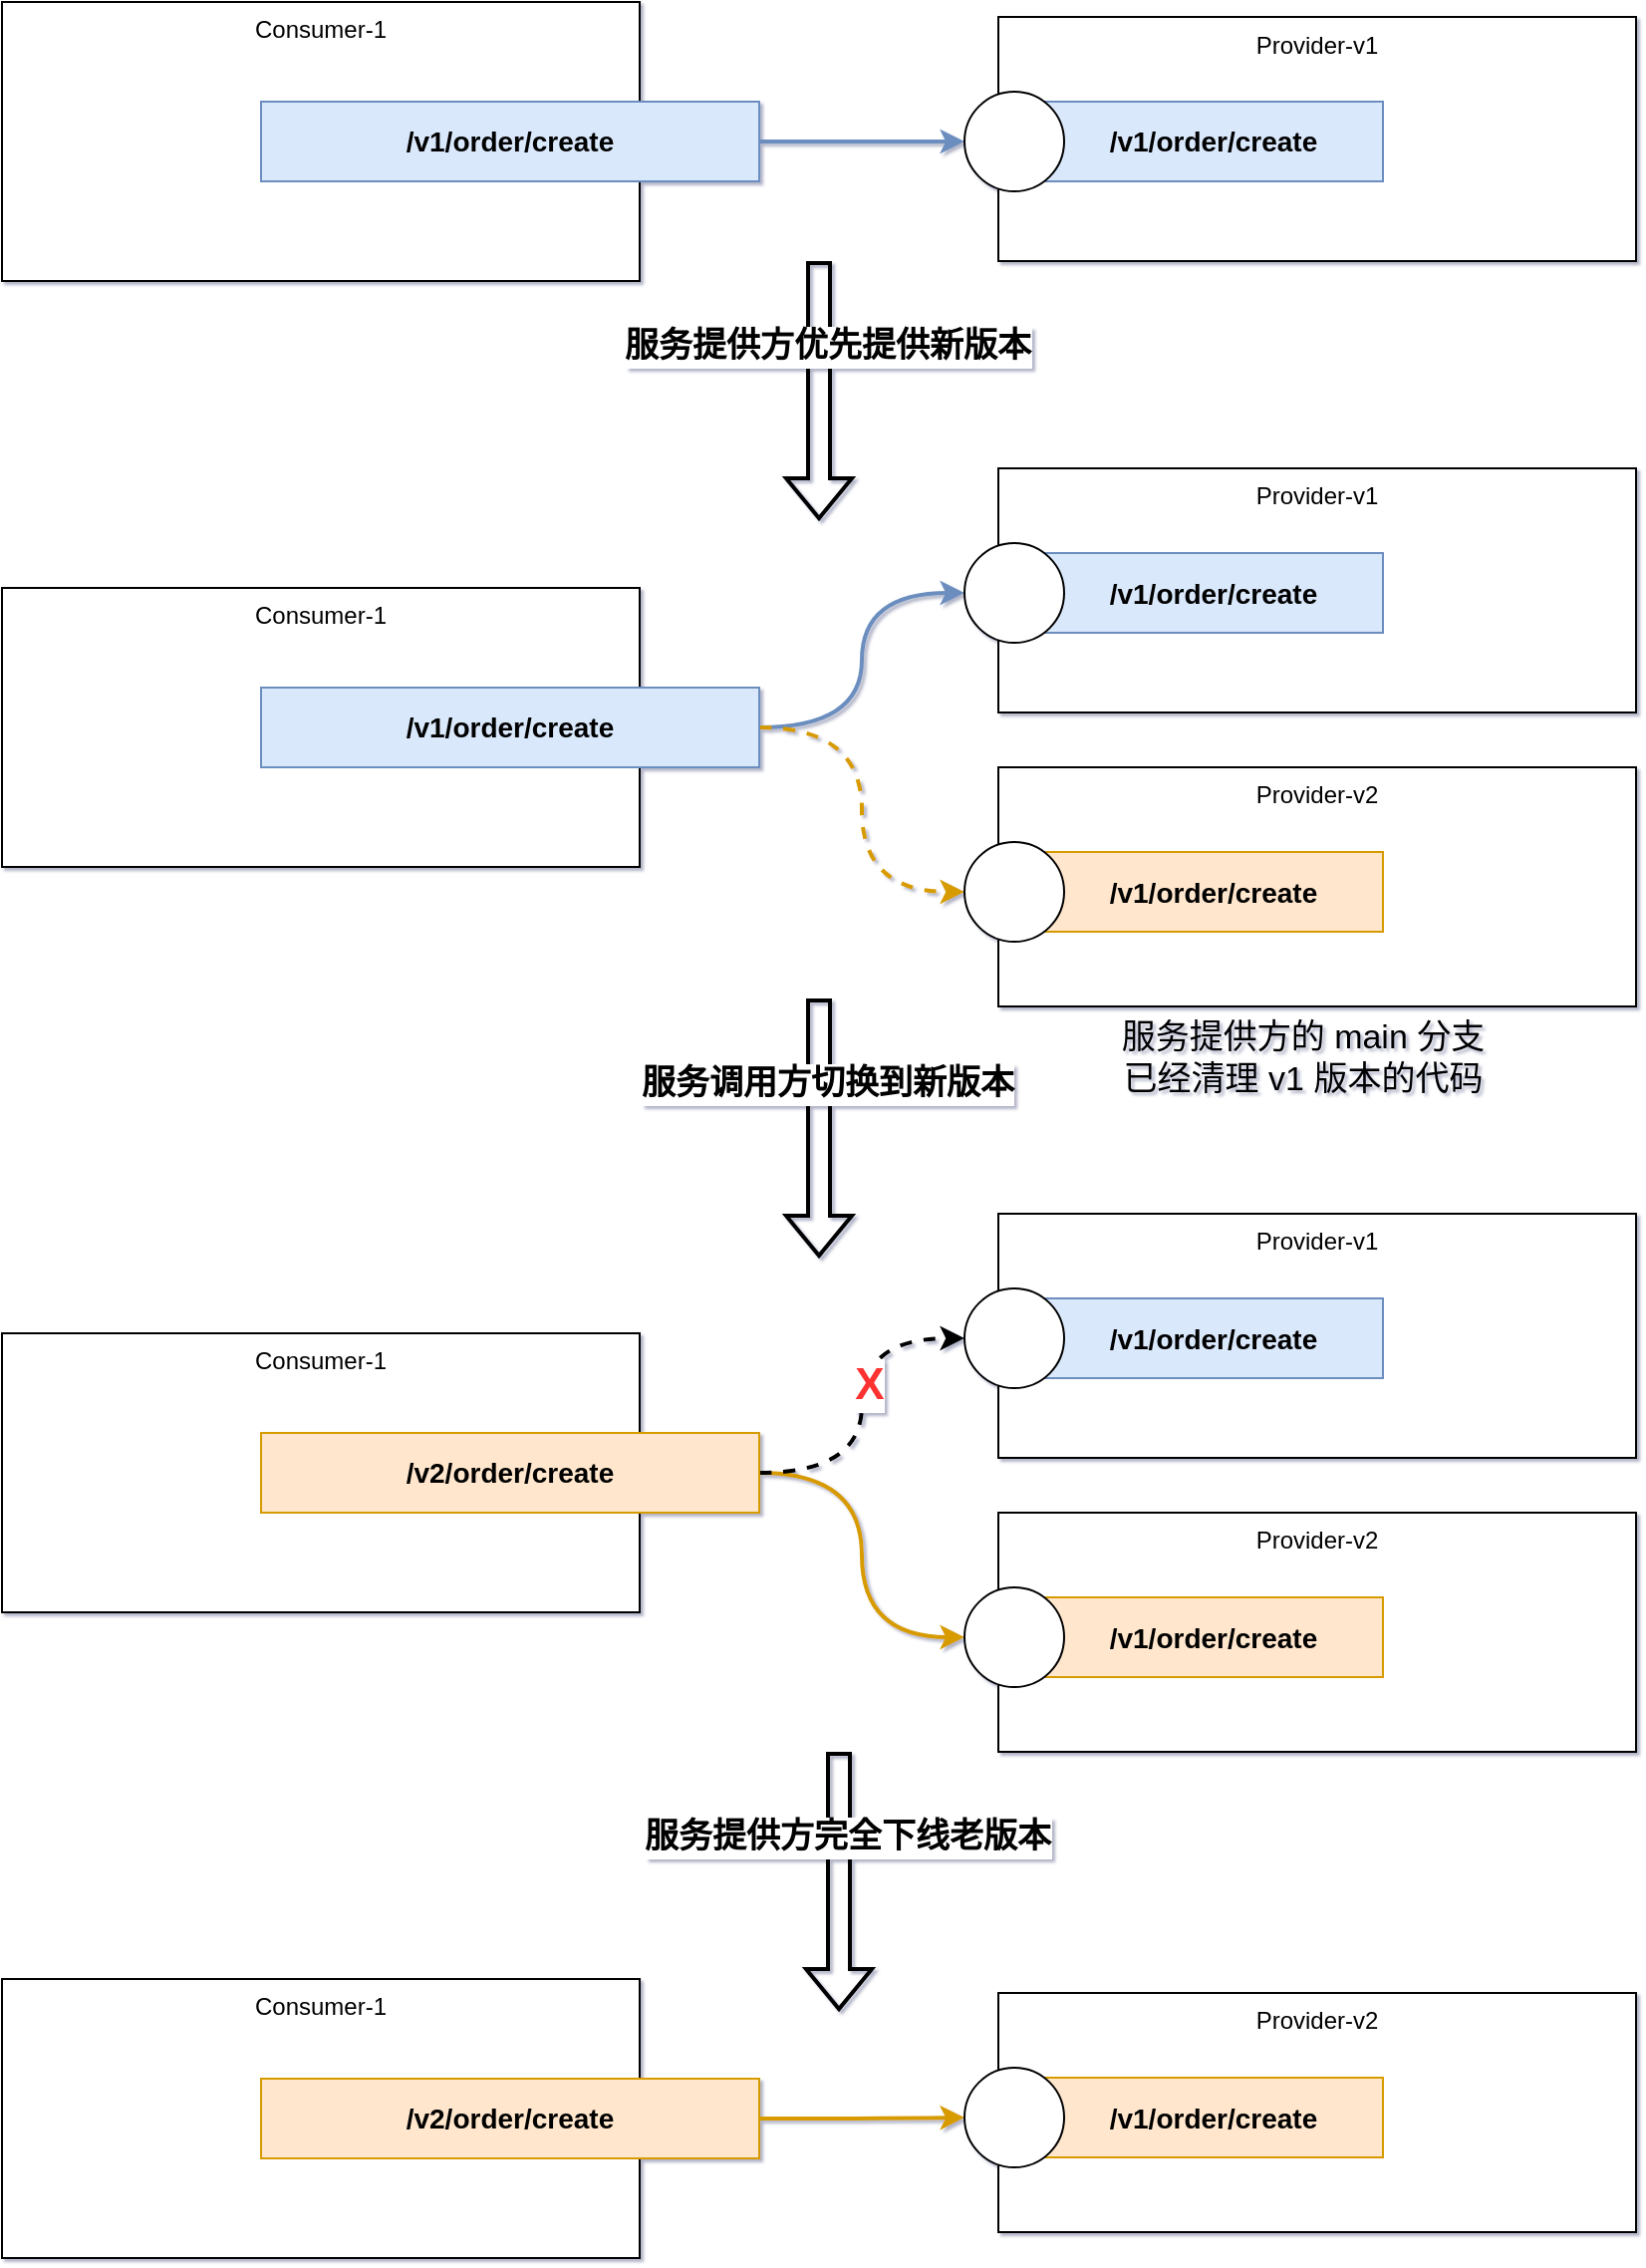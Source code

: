 <mxfile version="17.5.0" type="github">
  <diagram id="WiGuBrc1i97fH-FrYtEF" name="第 1 页">
    <mxGraphModel dx="1426" dy="-375" grid="0" gridSize="10" guides="1" tooltips="1" connect="1" arrows="1" fold="1" page="1" pageScale="1" pageWidth="827" pageHeight="1169" math="0" shadow="1">
      <root>
        <mxCell id="0" />
        <mxCell id="1" parent="0" />
        <mxCell id="TS1yVxYaO-tpHvFG9DHE-1" value="Consumer-1" style="rounded=0;whiteSpace=wrap;html=1;verticalAlign=top;" vertex="1" parent="1">
          <mxGeometry x="30" y="1250" width="320" height="140" as="geometry" />
        </mxCell>
        <mxCell id="TS1yVxYaO-tpHvFG9DHE-2" style="edgeStyle=orthogonalEdgeStyle;rounded=0;orthogonalLoop=1;jettySize=auto;html=1;entryX=0;entryY=0.5;entryDx=0;entryDy=0;fontSize=14;curved=1;fillColor=#dae8fc;strokeColor=#6c8ebf;strokeWidth=2;" edge="1" parent="1" source="TS1yVxYaO-tpHvFG9DHE-3" target="TS1yVxYaO-tpHvFG9DHE-9">
          <mxGeometry relative="1" as="geometry" />
        </mxCell>
        <mxCell id="TS1yVxYaO-tpHvFG9DHE-3" value="/v1/order/create" style="rounded=0;whiteSpace=wrap;html=1;fillColor=#dae8fc;strokeColor=#6c8ebf;fontStyle=1;fontSize=14;" vertex="1" parent="1">
          <mxGeometry x="160" y="1300" width="250" height="40" as="geometry" />
        </mxCell>
        <mxCell id="TS1yVxYaO-tpHvFG9DHE-6" value="Provider-v1" style="rounded=0;whiteSpace=wrap;html=1;verticalAlign=top;" vertex="1" parent="1">
          <mxGeometry x="530" y="1257.5" width="320" height="122.5" as="geometry" />
        </mxCell>
        <mxCell id="TS1yVxYaO-tpHvFG9DHE-7" value="/v1/order/create" style="rounded=0;whiteSpace=wrap;html=1;fillColor=#dae8fc;strokeColor=#6c8ebf;fontStyle=1;fontSize=14;" vertex="1" parent="1">
          <mxGeometry x="553" y="1300" width="170" height="40" as="geometry" />
        </mxCell>
        <mxCell id="TS1yVxYaO-tpHvFG9DHE-9" value="" style="ellipse;whiteSpace=wrap;html=1;aspect=fixed;" vertex="1" parent="1">
          <mxGeometry x="513" y="1295" width="50" height="50" as="geometry" />
        </mxCell>
        <mxCell id="TS1yVxYaO-tpHvFG9DHE-11" value="Consumer-1" style="rounded=0;whiteSpace=wrap;html=1;verticalAlign=top;" vertex="1" parent="1">
          <mxGeometry x="30" y="1544" width="320" height="140" as="geometry" />
        </mxCell>
        <mxCell id="TS1yVxYaO-tpHvFG9DHE-24" style="edgeStyle=orthogonalEdgeStyle;rounded=0;orthogonalLoop=1;jettySize=auto;html=1;entryX=0;entryY=0.5;entryDx=0;entryDy=0;curved=1;strokeWidth=2;fillColor=#dae8fc;strokeColor=#6c8ebf;" edge="1" parent="1" source="TS1yVxYaO-tpHvFG9DHE-13" target="TS1yVxYaO-tpHvFG9DHE-23">
          <mxGeometry relative="1" as="geometry" />
        </mxCell>
        <mxCell id="TS1yVxYaO-tpHvFG9DHE-36" style="edgeStyle=orthogonalEdgeStyle;curved=1;rounded=0;orthogonalLoop=1;jettySize=auto;html=1;entryX=0;entryY=0.5;entryDx=0;entryDy=0;dashed=1;fontSize=22;fontColor=#FF3333;strokeWidth=2;fillColor=#ffe6cc;strokeColor=#d79b00;" edge="1" parent="1" source="TS1yVxYaO-tpHvFG9DHE-13" target="TS1yVxYaO-tpHvFG9DHE-19">
          <mxGeometry relative="1" as="geometry" />
        </mxCell>
        <mxCell id="TS1yVxYaO-tpHvFG9DHE-13" value="/v1/order/create" style="rounded=0;whiteSpace=wrap;html=1;fillColor=#dae8fc;strokeColor=#6c8ebf;fontStyle=1;fontSize=14;" vertex="1" parent="1">
          <mxGeometry x="160" y="1594" width="250" height="40" as="geometry" />
        </mxCell>
        <mxCell id="TS1yVxYaO-tpHvFG9DHE-16" value="Provider-v2" style="rounded=0;whiteSpace=wrap;html=1;verticalAlign=top;" vertex="1" parent="1">
          <mxGeometry x="530" y="1634" width="320" height="120" as="geometry" />
        </mxCell>
        <mxCell id="TS1yVxYaO-tpHvFG9DHE-17" value="/v1/order/create" style="rounded=0;whiteSpace=wrap;html=1;fillColor=#ffe6cc;strokeColor=#d79b00;fontStyle=1;fontSize=14;" vertex="1" parent="1">
          <mxGeometry x="553" y="1676.5" width="170" height="40" as="geometry" />
        </mxCell>
        <mxCell id="TS1yVxYaO-tpHvFG9DHE-19" value="" style="ellipse;whiteSpace=wrap;html=1;aspect=fixed;" vertex="1" parent="1">
          <mxGeometry x="513" y="1671.5" width="50" height="50" as="geometry" />
        </mxCell>
        <mxCell id="TS1yVxYaO-tpHvFG9DHE-21" value="Provider-v1" style="rounded=0;whiteSpace=wrap;html=1;verticalAlign=top;" vertex="1" parent="1">
          <mxGeometry x="530" y="1484" width="320" height="122.5" as="geometry" />
        </mxCell>
        <mxCell id="TS1yVxYaO-tpHvFG9DHE-22" value="/v1/order/create" style="rounded=0;whiteSpace=wrap;html=1;fillColor=#dae8fc;strokeColor=#6c8ebf;fontStyle=1;fontSize=14;" vertex="1" parent="1">
          <mxGeometry x="553" y="1526.5" width="170" height="40" as="geometry" />
        </mxCell>
        <mxCell id="TS1yVxYaO-tpHvFG9DHE-23" value="" style="ellipse;whiteSpace=wrap;html=1;aspect=fixed;" vertex="1" parent="1">
          <mxGeometry x="513" y="1521.5" width="50" height="50" as="geometry" />
        </mxCell>
        <mxCell id="TS1yVxYaO-tpHvFG9DHE-25" value="Consumer-1" style="rounded=0;whiteSpace=wrap;html=1;verticalAlign=top;" vertex="1" parent="1">
          <mxGeometry x="30" y="1918" width="320" height="140" as="geometry" />
        </mxCell>
        <mxCell id="TS1yVxYaO-tpHvFG9DHE-26" style="edgeStyle=orthogonalEdgeStyle;rounded=0;orthogonalLoop=1;jettySize=auto;html=1;entryX=0;entryY=0.5;entryDx=0;entryDy=0;curved=1;strokeWidth=2;fillColor=#ffe6cc;strokeColor=#d79b00;" edge="1" parent="1" source="TS1yVxYaO-tpHvFG9DHE-27" target="TS1yVxYaO-tpHvFG9DHE-30">
          <mxGeometry relative="1" as="geometry" />
        </mxCell>
        <mxCell id="TS1yVxYaO-tpHvFG9DHE-34" style="edgeStyle=orthogonalEdgeStyle;curved=1;rounded=0;orthogonalLoop=1;jettySize=auto;html=1;entryX=0;entryY=0.5;entryDx=0;entryDy=0;strokeWidth=2;dashed=1;" edge="1" parent="1" source="TS1yVxYaO-tpHvFG9DHE-27" target="TS1yVxYaO-tpHvFG9DHE-33">
          <mxGeometry relative="1" as="geometry" />
        </mxCell>
        <mxCell id="TS1yVxYaO-tpHvFG9DHE-35" value="X" style="edgeLabel;html=1;align=center;verticalAlign=middle;resizable=0;points=[];fontStyle=1;fontSize=22;fontColor=#FF3333;" vertex="1" connectable="0" parent="TS1yVxYaO-tpHvFG9DHE-34">
          <mxGeometry x="0.12" y="-2" relative="1" as="geometry">
            <mxPoint x="1" as="offset" />
          </mxGeometry>
        </mxCell>
        <mxCell id="TS1yVxYaO-tpHvFG9DHE-27" value="/v2/order/create" style="rounded=0;whiteSpace=wrap;html=1;fillColor=#ffe6cc;strokeColor=#d79b00;fontStyle=1;fontSize=14;" vertex="1" parent="1">
          <mxGeometry x="160" y="1968" width="250" height="40" as="geometry" />
        </mxCell>
        <mxCell id="TS1yVxYaO-tpHvFG9DHE-28" value="Provider-v2" style="rounded=0;whiteSpace=wrap;html=1;verticalAlign=top;" vertex="1" parent="1">
          <mxGeometry x="530" y="2008" width="320" height="120" as="geometry" />
        </mxCell>
        <mxCell id="TS1yVxYaO-tpHvFG9DHE-29" value="/v1/order/create" style="rounded=0;whiteSpace=wrap;html=1;fillColor=#ffe6cc;strokeColor=#d79b00;fontStyle=1;fontSize=14;" vertex="1" parent="1">
          <mxGeometry x="553" y="2050.5" width="170" height="40" as="geometry" />
        </mxCell>
        <mxCell id="TS1yVxYaO-tpHvFG9DHE-30" value="" style="ellipse;whiteSpace=wrap;html=1;aspect=fixed;" vertex="1" parent="1">
          <mxGeometry x="513" y="2045.5" width="50" height="50" as="geometry" />
        </mxCell>
        <mxCell id="TS1yVxYaO-tpHvFG9DHE-31" value="Provider-v1" style="rounded=0;whiteSpace=wrap;html=1;verticalAlign=top;" vertex="1" parent="1">
          <mxGeometry x="530" y="1858" width="320" height="122.5" as="geometry" />
        </mxCell>
        <mxCell id="TS1yVxYaO-tpHvFG9DHE-32" value="/v1/order/create" style="rounded=0;whiteSpace=wrap;html=1;fillColor=#dae8fc;strokeColor=#6c8ebf;fontStyle=1;fontSize=14;" vertex="1" parent="1">
          <mxGeometry x="553" y="1900.5" width="170" height="40" as="geometry" />
        </mxCell>
        <mxCell id="TS1yVxYaO-tpHvFG9DHE-33" value="" style="ellipse;whiteSpace=wrap;html=1;aspect=fixed;" vertex="1" parent="1">
          <mxGeometry x="513" y="1895.5" width="50" height="50" as="geometry" />
        </mxCell>
        <mxCell id="TS1yVxYaO-tpHvFG9DHE-38" value="Consumer-1" style="rounded=0;whiteSpace=wrap;html=1;verticalAlign=top;" vertex="1" parent="1">
          <mxGeometry x="30" y="2242" width="320" height="140" as="geometry" />
        </mxCell>
        <mxCell id="TS1yVxYaO-tpHvFG9DHE-39" style="edgeStyle=orthogonalEdgeStyle;rounded=0;orthogonalLoop=1;jettySize=auto;html=1;entryX=0;entryY=0.5;entryDx=0;entryDy=0;curved=1;strokeWidth=2;fillColor=#ffe6cc;strokeColor=#d79b00;" edge="1" parent="1" source="TS1yVxYaO-tpHvFG9DHE-42" target="TS1yVxYaO-tpHvFG9DHE-45">
          <mxGeometry relative="1" as="geometry" />
        </mxCell>
        <mxCell id="TS1yVxYaO-tpHvFG9DHE-42" value="/v2/order/create" style="rounded=0;whiteSpace=wrap;html=1;fillColor=#ffe6cc;strokeColor=#d79b00;fontStyle=1;fontSize=14;" vertex="1" parent="1">
          <mxGeometry x="160" y="2292" width="250" height="40" as="geometry" />
        </mxCell>
        <mxCell id="TS1yVxYaO-tpHvFG9DHE-43" value="Provider-v2" style="rounded=0;whiteSpace=wrap;html=1;verticalAlign=top;" vertex="1" parent="1">
          <mxGeometry x="530" y="2249" width="320" height="120" as="geometry" />
        </mxCell>
        <mxCell id="TS1yVxYaO-tpHvFG9DHE-44" value="/v1/order/create" style="rounded=0;whiteSpace=wrap;html=1;fillColor=#ffe6cc;strokeColor=#d79b00;fontStyle=1;fontSize=14;" vertex="1" parent="1">
          <mxGeometry x="553" y="2291.5" width="170" height="40" as="geometry" />
        </mxCell>
        <mxCell id="TS1yVxYaO-tpHvFG9DHE-45" value="" style="ellipse;whiteSpace=wrap;html=1;aspect=fixed;" vertex="1" parent="1">
          <mxGeometry x="513" y="2286.5" width="50" height="50" as="geometry" />
        </mxCell>
        <mxCell id="TS1yVxYaO-tpHvFG9DHE-49" value="" style="shape=flexArrow;endArrow=classic;html=1;rounded=0;fontSize=22;fontColor=#FF3333;strokeWidth=2;curved=1;" edge="1" parent="1">
          <mxGeometry width="50" height="50" relative="1" as="geometry">
            <mxPoint x="440" y="1380" as="sourcePoint" />
            <mxPoint x="440" y="1510" as="targetPoint" />
          </mxGeometry>
        </mxCell>
        <mxCell id="TS1yVxYaO-tpHvFG9DHE-50" value="服务提供方优先提供新版本" style="edgeLabel;html=1;align=center;verticalAlign=middle;resizable=0;points=[];fontSize=17;fontColor=#000000;fontStyle=1" vertex="1" connectable="0" parent="TS1yVxYaO-tpHvFG9DHE-49">
          <mxGeometry x="-0.339" y="4" relative="1" as="geometry">
            <mxPoint as="offset" />
          </mxGeometry>
        </mxCell>
        <mxCell id="TS1yVxYaO-tpHvFG9DHE-51" value="" style="shape=flexArrow;endArrow=classic;html=1;rounded=0;fontSize=22;fontColor=#FF3333;strokeWidth=2;curved=1;" edge="1" parent="1">
          <mxGeometry width="50" height="50" relative="1" as="geometry">
            <mxPoint x="440" y="1750" as="sourcePoint" />
            <mxPoint x="440" y="1880" as="targetPoint" />
          </mxGeometry>
        </mxCell>
        <mxCell id="TS1yVxYaO-tpHvFG9DHE-52" value="服务调用方切换到新版本" style="edgeLabel;html=1;align=center;verticalAlign=middle;resizable=0;points=[];fontSize=17;fontColor=#000000;fontStyle=1" vertex="1" connectable="0" parent="TS1yVxYaO-tpHvFG9DHE-51">
          <mxGeometry x="-0.339" y="4" relative="1" as="geometry">
            <mxPoint as="offset" />
          </mxGeometry>
        </mxCell>
        <mxCell id="TS1yVxYaO-tpHvFG9DHE-53" value="" style="shape=flexArrow;endArrow=classic;html=1;rounded=0;fontSize=22;fontColor=#FF3333;strokeWidth=2;curved=1;" edge="1" parent="1">
          <mxGeometry width="50" height="50" relative="1" as="geometry">
            <mxPoint x="450" y="2128" as="sourcePoint" />
            <mxPoint x="450" y="2258" as="targetPoint" />
          </mxGeometry>
        </mxCell>
        <mxCell id="TS1yVxYaO-tpHvFG9DHE-54" value="服务提供方完全下线老版本" style="edgeLabel;html=1;align=center;verticalAlign=middle;resizable=0;points=[];fontSize=17;fontColor=#000000;fontStyle=1" vertex="1" connectable="0" parent="TS1yVxYaO-tpHvFG9DHE-53">
          <mxGeometry x="-0.339" y="4" relative="1" as="geometry">
            <mxPoint as="offset" />
          </mxGeometry>
        </mxCell>
        <mxCell id="TS1yVxYaO-tpHvFG9DHE-55" value="服务提供方的 main 分支已经清理 v1 版本的代码" style="text;html=1;strokeColor=none;fillColor=none;align=center;verticalAlign=middle;whiteSpace=wrap;rounded=0;dashed=1;fontSize=17;fontColor=#000000;" vertex="1" parent="1">
          <mxGeometry x="583" y="1765" width="200" height="30" as="geometry" />
        </mxCell>
      </root>
    </mxGraphModel>
  </diagram>
</mxfile>
